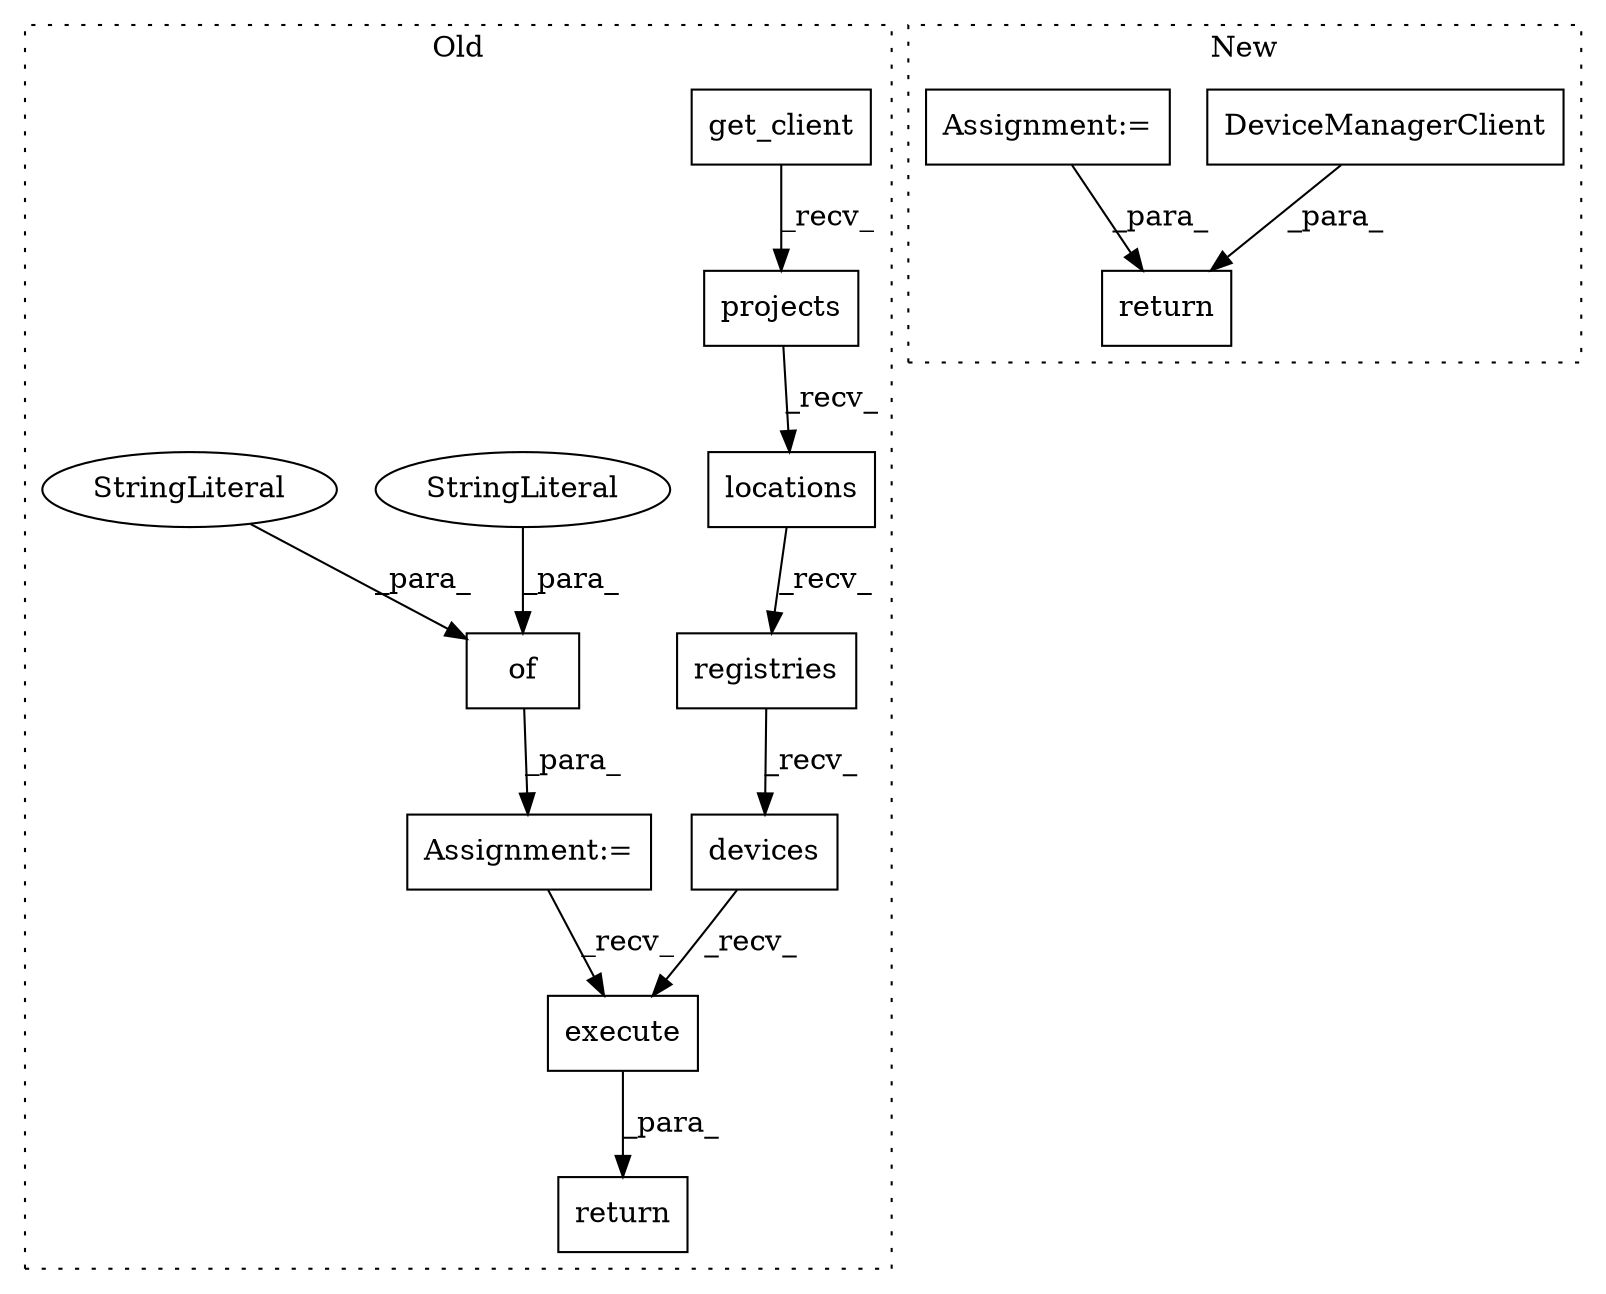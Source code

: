 digraph G {
subgraph cluster0 {
1 [label="devices" a="32" s="12211" l="9" shape="box"];
3 [label="projects" a="32" s="12175" l="10" shape="box"];
4 [label="get_client" a="32" s="11723,11754" l="11,1" shape="box"];
5 [label="registries" a="32" s="12198" l="12" shape="box"];
6 [label="execute" a="32" s="12260" l="9" shape="box"];
8 [label="locations" a="32" s="12186" l="11" shape="box"];
9 [label="return" a="41" s="12161" l="7" shape="box"];
10 [label="Assignment:=" a="7" s="11964" l="1" shape="box"];
11 [label="of" a="32" s="12046,12086" l="3,1" shape="box"];
12 [label="StringLiteral" a="45" s="12058" l="11" shape="ellipse"];
14 [label="StringLiteral" a="45" s="12049" l="8" shape="ellipse"];
label = "Old";
style="dotted";
}
subgraph cluster1 {
2 [label="return" a="41" s="11748" l="7" shape="box"];
7 [label="DeviceManagerClient" a="32" s="11193" l="21" shape="box"];
13 [label="Assignment:=" a="7" s="11679" l="1" shape="box"];
label = "New";
style="dotted";
}
1 -> 6 [label="_recv_"];
3 -> 8 [label="_recv_"];
4 -> 3 [label="_recv_"];
5 -> 1 [label="_recv_"];
6 -> 9 [label="_para_"];
7 -> 2 [label="_para_"];
8 -> 5 [label="_recv_"];
10 -> 6 [label="_recv_"];
11 -> 10 [label="_para_"];
12 -> 11 [label="_para_"];
13 -> 2 [label="_para_"];
14 -> 11 [label="_para_"];
}